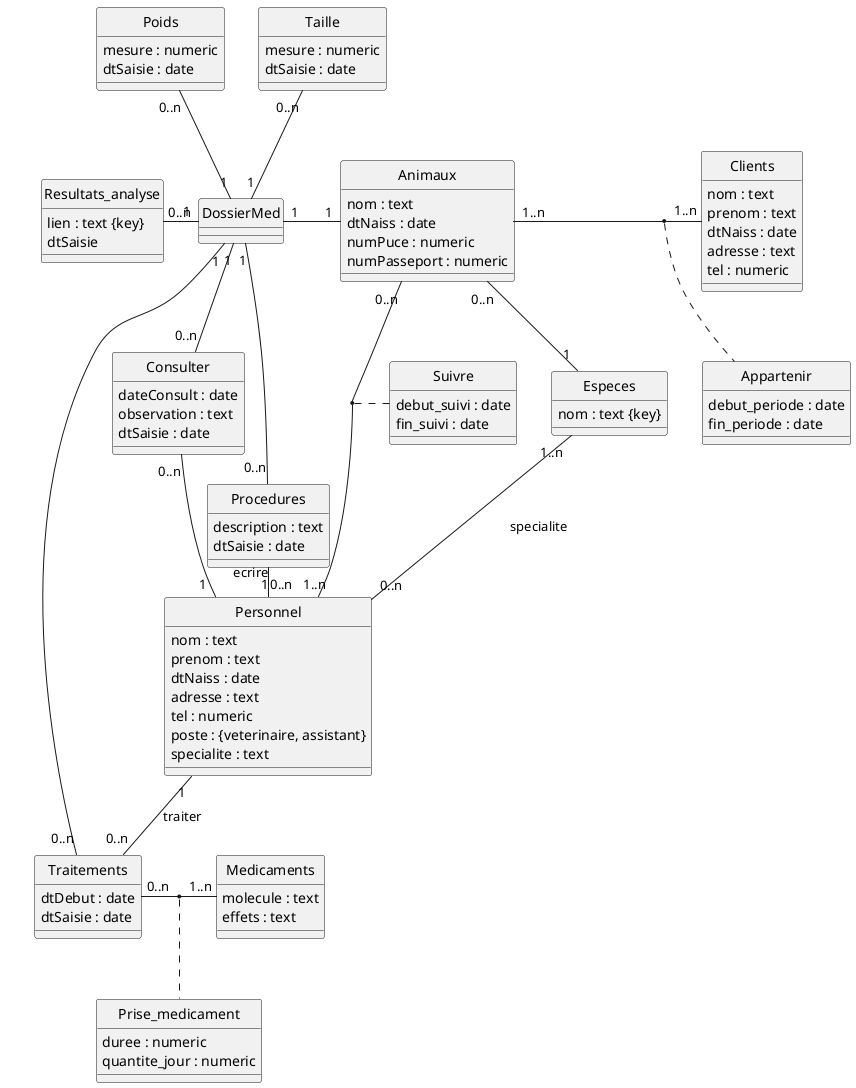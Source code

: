 @startuml
hide circle

class Animaux {
  nom : text
  dtNaiss : date
  numPuce : numeric
  numPasseport : numeric
}

class Clients {
  nom : text
  prenom : text
  dtNaiss : date
  adresse : text
  tel : numeric
}

class Personnel {
  nom : text
  prenom : text
  dtNaiss : date
  adresse : text
  tel : numeric
  poste : {veterinaire, assistant}
  specialite : text
}

class Medicaments {
  molecule : text
  effets : text
}

class Traitements {
  dtDebut : date
  dtSaisie : date
}

class Resultats_analyse {
  lien : text {key}
  dtSaisie
}

class Consulter {
  dateConsult : date
  observation : text
  dtSaisie : date
}

class Procedures {
  description : text
  dtSaisie : date
}

class Poids {
  mesure : numeric
  dtSaisie : date
}

class Taille {
  mesure : numeric
  dtSaisie : date
}

class Appartenir {
  debut_periode : date
  fin_periode : date
}

class Prise_medicament {
  duree : numeric
  quantite_jour : numeric
}

class Suivre {
  debut_suivi : date
  fin_suivi : date
}

class Especes {
  nom : text {key}
}

class DossierMed {
}


Animaux "1..n" - "1..n" Clients
(Animaux, Clients) .. Appartenir
Consulter "0..n" -- "1" Personnel
Personnel "1" -- "0..n" Traitements : traiter
Animaux "0..n" -- "1..n" Personnel
(Animaux, Personnel) . Suivre
Traitements "0..n" - "1..n" Medicaments
(Medicaments, Traitements) .. Prise_medicament
Procedures "0..n" - "1" Personnel : ecrire
DossierMed "1" - "1" Animaux
Resultats_analyse "0..n" - "1" DossierMed
Poids "0..n" -- "1" DossierMed
Taille "0..n" -- "1" DossierMed
DossierMed "1" -- "0..n" Procedures
DossierMed "1" -- "0..n" Consulter
DossierMed "1" -- "0..n" Traitements
Animaux "0..n" -- "1" Especes
Especes "1..n" -- "0..n" Personnel : specialite



@enduml
